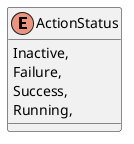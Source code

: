 @startuml
enum ActionStatus {
    Inactive,
    Failure,
    Success,
    Running,
}
@enduml
